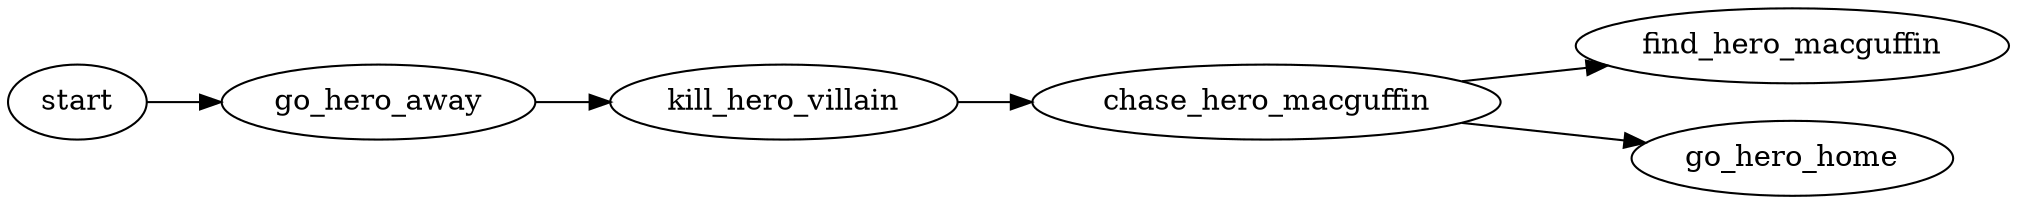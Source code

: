 digraph G {
  rankdir=LR;
  start -> go_hero_away -> kill_hero_villain;
  kill_hero_villain -> chase_hero_macguffin;
  chase_hero_macguffin -> find_hero_macguffin;
  chase_hero_macguffin -> go_hero_home;
}